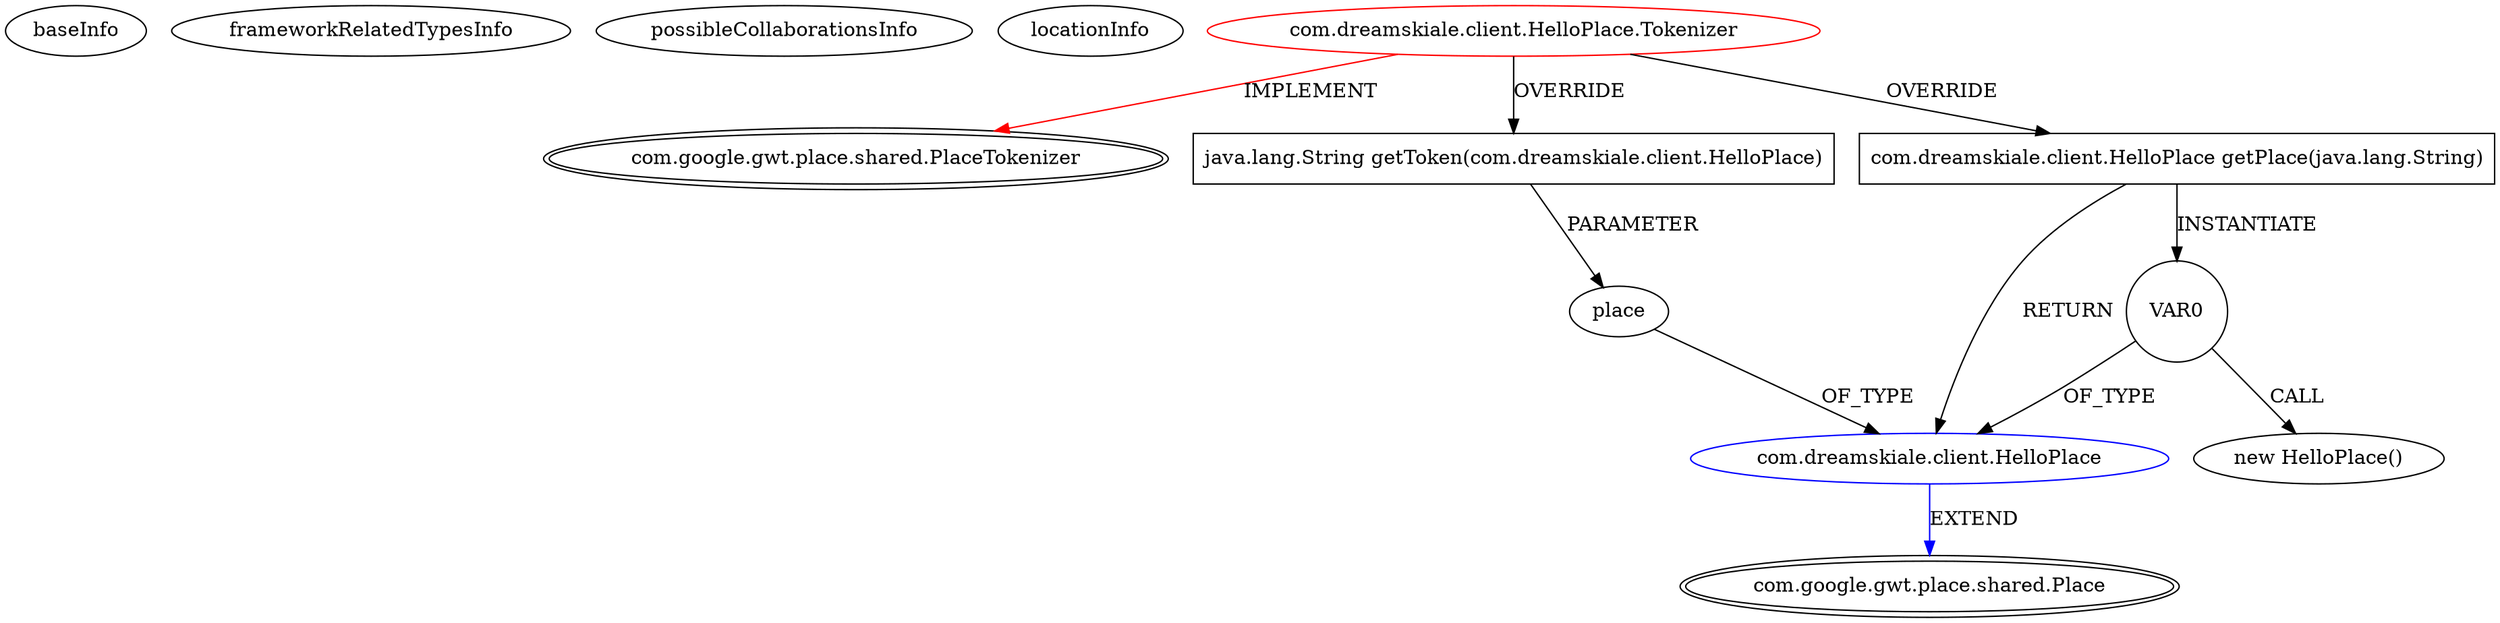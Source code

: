 digraph {
baseInfo[graphId=1014,category="extension_graph",isAnonymous=false,possibleRelation=true]
frameworkRelatedTypesInfo[0="com.google.gwt.place.shared.PlaceTokenizer"]
possibleCollaborationsInfo[0="1014~OVERRIDING_METHOD_DECLARATION-INSTANTIATION-OVERRIDING_METHOD_DECLARATION-RETURN_TYPE-OVERRIDING_METHOD_DECLARATION-PARAMETER_DECLARATION-~com.google.gwt.place.shared.PlaceTokenizer ~com.google.gwt.place.shared.Place ~false~false"]
locationInfo[projectName="carlos-aguayo-html5gwthistory",filePath="/carlos-aguayo-html5gwthistory/html5gwthistory-master/src/com/dreamskiale/client/HelloPlace.java",contextSignature="Tokenizer",graphId="1014"]
0[label="com.dreamskiale.client.HelloPlace.Tokenizer",vertexType="ROOT_CLIENT_CLASS_DECLARATION",isFrameworkType=false,color=red]
1[label="com.google.gwt.place.shared.PlaceTokenizer",vertexType="FRAMEWORK_INTERFACE_TYPE",isFrameworkType=true,peripheries=2]
2[label="java.lang.String getToken(com.dreamskiale.client.HelloPlace)",vertexType="OVERRIDING_METHOD_DECLARATION",isFrameworkType=false,shape=box]
3[label="place",vertexType="PARAMETER_DECLARATION",isFrameworkType=false]
4[label="com.dreamskiale.client.HelloPlace",vertexType="REFERENCE_CLIENT_CLASS_DECLARATION",isFrameworkType=false,color=blue]
5[label="com.google.gwt.place.shared.Place",vertexType="FRAMEWORK_CLASS_TYPE",isFrameworkType=true,peripheries=2]
6[label="com.dreamskiale.client.HelloPlace getPlace(java.lang.String)",vertexType="OVERRIDING_METHOD_DECLARATION",isFrameworkType=false,shape=box]
9[label="VAR0",vertexType="VARIABLE_EXPRESION",isFrameworkType=false,shape=circle]
8[label="new HelloPlace()",vertexType="CONSTRUCTOR_CALL",isFrameworkType=false]
0->1[label="IMPLEMENT",color=red]
0->2[label="OVERRIDE"]
4->5[label="EXTEND",color=blue]
3->4[label="OF_TYPE"]
2->3[label="PARAMETER"]
0->6[label="OVERRIDE"]
6->4[label="RETURN"]
6->9[label="INSTANTIATE"]
9->4[label="OF_TYPE"]
9->8[label="CALL"]
}
